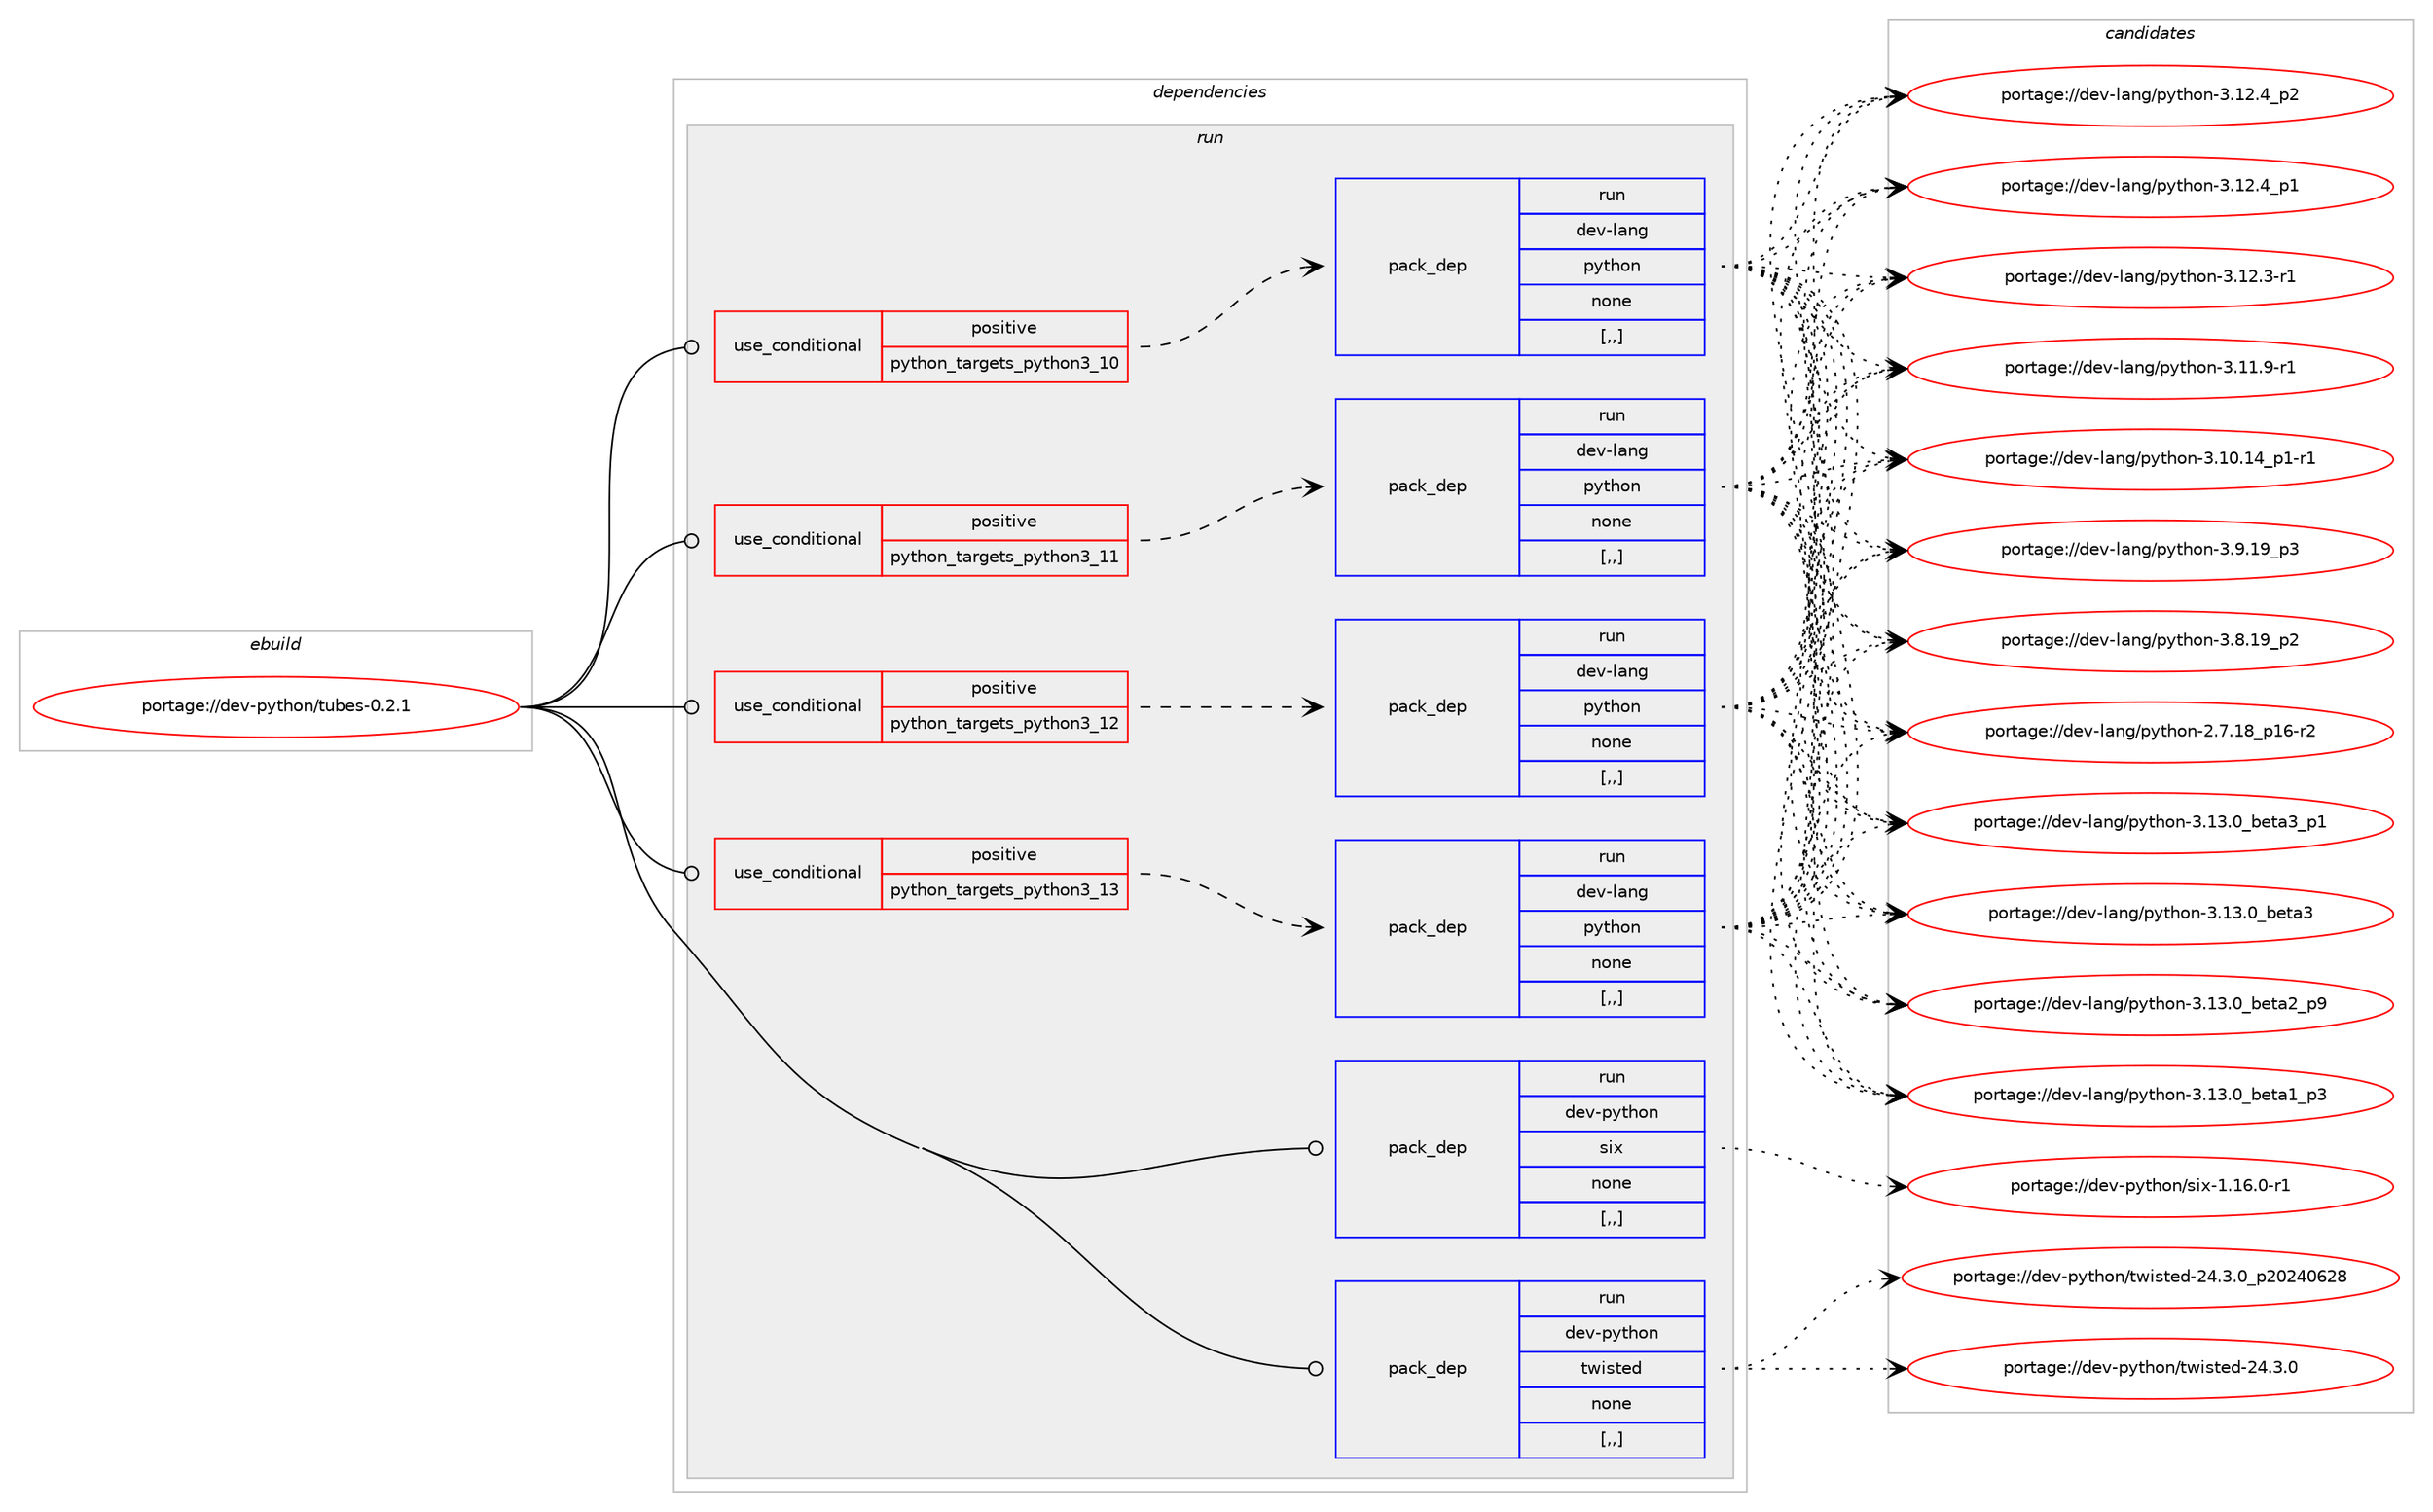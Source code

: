 digraph prolog {

# *************
# Graph options
# *************

newrank=true;
concentrate=true;
compound=true;
graph [rankdir=LR,fontname=Helvetica,fontsize=10,ranksep=1.5];#, ranksep=2.5, nodesep=0.2];
edge  [arrowhead=vee];
node  [fontname=Helvetica,fontsize=10];

# **********
# The ebuild
# **********

subgraph cluster_leftcol {
color=gray;
label=<<i>ebuild</i>>;
id [label="portage://dev-python/tubes-0.2.1", color=red, width=4, href="../dev-python/tubes-0.2.1.svg"];
}

# ****************
# The dependencies
# ****************

subgraph cluster_midcol {
color=gray;
label=<<i>dependencies</i>>;
subgraph cluster_compile {
fillcolor="#eeeeee";
style=filled;
label=<<i>compile</i>>;
}
subgraph cluster_compileandrun {
fillcolor="#eeeeee";
style=filled;
label=<<i>compile and run</i>>;
}
subgraph cluster_run {
fillcolor="#eeeeee";
style=filled;
label=<<i>run</i>>;
subgraph cond40491 {
dependency165716 [label=<<TABLE BORDER="0" CELLBORDER="1" CELLSPACING="0" CELLPADDING="4"><TR><TD ROWSPAN="3" CELLPADDING="10">use_conditional</TD></TR><TR><TD>positive</TD></TR><TR><TD>python_targets_python3_10</TD></TR></TABLE>>, shape=none, color=red];
subgraph pack123952 {
dependency165717 [label=<<TABLE BORDER="0" CELLBORDER="1" CELLSPACING="0" CELLPADDING="4" WIDTH="220"><TR><TD ROWSPAN="6" CELLPADDING="30">pack_dep</TD></TR><TR><TD WIDTH="110">run</TD></TR><TR><TD>dev-lang</TD></TR><TR><TD>python</TD></TR><TR><TD>none</TD></TR><TR><TD>[,,]</TD></TR></TABLE>>, shape=none, color=blue];
}
dependency165716:e -> dependency165717:w [weight=20,style="dashed",arrowhead="vee"];
}
id:e -> dependency165716:w [weight=20,style="solid",arrowhead="odot"];
subgraph cond40492 {
dependency165718 [label=<<TABLE BORDER="0" CELLBORDER="1" CELLSPACING="0" CELLPADDING="4"><TR><TD ROWSPAN="3" CELLPADDING="10">use_conditional</TD></TR><TR><TD>positive</TD></TR><TR><TD>python_targets_python3_11</TD></TR></TABLE>>, shape=none, color=red];
subgraph pack123953 {
dependency165719 [label=<<TABLE BORDER="0" CELLBORDER="1" CELLSPACING="0" CELLPADDING="4" WIDTH="220"><TR><TD ROWSPAN="6" CELLPADDING="30">pack_dep</TD></TR><TR><TD WIDTH="110">run</TD></TR><TR><TD>dev-lang</TD></TR><TR><TD>python</TD></TR><TR><TD>none</TD></TR><TR><TD>[,,]</TD></TR></TABLE>>, shape=none, color=blue];
}
dependency165718:e -> dependency165719:w [weight=20,style="dashed",arrowhead="vee"];
}
id:e -> dependency165718:w [weight=20,style="solid",arrowhead="odot"];
subgraph cond40493 {
dependency165720 [label=<<TABLE BORDER="0" CELLBORDER="1" CELLSPACING="0" CELLPADDING="4"><TR><TD ROWSPAN="3" CELLPADDING="10">use_conditional</TD></TR><TR><TD>positive</TD></TR><TR><TD>python_targets_python3_12</TD></TR></TABLE>>, shape=none, color=red];
subgraph pack123954 {
dependency165721 [label=<<TABLE BORDER="0" CELLBORDER="1" CELLSPACING="0" CELLPADDING="4" WIDTH="220"><TR><TD ROWSPAN="6" CELLPADDING="30">pack_dep</TD></TR><TR><TD WIDTH="110">run</TD></TR><TR><TD>dev-lang</TD></TR><TR><TD>python</TD></TR><TR><TD>none</TD></TR><TR><TD>[,,]</TD></TR></TABLE>>, shape=none, color=blue];
}
dependency165720:e -> dependency165721:w [weight=20,style="dashed",arrowhead="vee"];
}
id:e -> dependency165720:w [weight=20,style="solid",arrowhead="odot"];
subgraph cond40494 {
dependency165722 [label=<<TABLE BORDER="0" CELLBORDER="1" CELLSPACING="0" CELLPADDING="4"><TR><TD ROWSPAN="3" CELLPADDING="10">use_conditional</TD></TR><TR><TD>positive</TD></TR><TR><TD>python_targets_python3_13</TD></TR></TABLE>>, shape=none, color=red];
subgraph pack123955 {
dependency165723 [label=<<TABLE BORDER="0" CELLBORDER="1" CELLSPACING="0" CELLPADDING="4" WIDTH="220"><TR><TD ROWSPAN="6" CELLPADDING="30">pack_dep</TD></TR><TR><TD WIDTH="110">run</TD></TR><TR><TD>dev-lang</TD></TR><TR><TD>python</TD></TR><TR><TD>none</TD></TR><TR><TD>[,,]</TD></TR></TABLE>>, shape=none, color=blue];
}
dependency165722:e -> dependency165723:w [weight=20,style="dashed",arrowhead="vee"];
}
id:e -> dependency165722:w [weight=20,style="solid",arrowhead="odot"];
subgraph pack123956 {
dependency165724 [label=<<TABLE BORDER="0" CELLBORDER="1" CELLSPACING="0" CELLPADDING="4" WIDTH="220"><TR><TD ROWSPAN="6" CELLPADDING="30">pack_dep</TD></TR><TR><TD WIDTH="110">run</TD></TR><TR><TD>dev-python</TD></TR><TR><TD>six</TD></TR><TR><TD>none</TD></TR><TR><TD>[,,]</TD></TR></TABLE>>, shape=none, color=blue];
}
id:e -> dependency165724:w [weight=20,style="solid",arrowhead="odot"];
subgraph pack123957 {
dependency165725 [label=<<TABLE BORDER="0" CELLBORDER="1" CELLSPACING="0" CELLPADDING="4" WIDTH="220"><TR><TD ROWSPAN="6" CELLPADDING="30">pack_dep</TD></TR><TR><TD WIDTH="110">run</TD></TR><TR><TD>dev-python</TD></TR><TR><TD>twisted</TD></TR><TR><TD>none</TD></TR><TR><TD>[,,]</TD></TR></TABLE>>, shape=none, color=blue];
}
id:e -> dependency165725:w [weight=20,style="solid",arrowhead="odot"];
}
}

# **************
# The candidates
# **************

subgraph cluster_choices {
rank=same;
color=gray;
label=<<i>candidates</i>>;

subgraph choice123952 {
color=black;
nodesep=1;
choice10010111845108971101034711212111610411111045514649514648959810111697519511249 [label="portage://dev-lang/python-3.13.0_beta3_p1", color=red, width=4,href="../dev-lang/python-3.13.0_beta3_p1.svg"];
choice1001011184510897110103471121211161041111104551464951464895981011169751 [label="portage://dev-lang/python-3.13.0_beta3", color=red, width=4,href="../dev-lang/python-3.13.0_beta3.svg"];
choice10010111845108971101034711212111610411111045514649514648959810111697509511257 [label="portage://dev-lang/python-3.13.0_beta2_p9", color=red, width=4,href="../dev-lang/python-3.13.0_beta2_p9.svg"];
choice10010111845108971101034711212111610411111045514649514648959810111697499511251 [label="portage://dev-lang/python-3.13.0_beta1_p3", color=red, width=4,href="../dev-lang/python-3.13.0_beta1_p3.svg"];
choice100101118451089711010347112121116104111110455146495046529511250 [label="portage://dev-lang/python-3.12.4_p2", color=red, width=4,href="../dev-lang/python-3.12.4_p2.svg"];
choice100101118451089711010347112121116104111110455146495046529511249 [label="portage://dev-lang/python-3.12.4_p1", color=red, width=4,href="../dev-lang/python-3.12.4_p1.svg"];
choice100101118451089711010347112121116104111110455146495046514511449 [label="portage://dev-lang/python-3.12.3-r1", color=red, width=4,href="../dev-lang/python-3.12.3-r1.svg"];
choice100101118451089711010347112121116104111110455146494946574511449 [label="portage://dev-lang/python-3.11.9-r1", color=red, width=4,href="../dev-lang/python-3.11.9-r1.svg"];
choice100101118451089711010347112121116104111110455146494846495295112494511449 [label="portage://dev-lang/python-3.10.14_p1-r1", color=red, width=4,href="../dev-lang/python-3.10.14_p1-r1.svg"];
choice100101118451089711010347112121116104111110455146574649579511251 [label="portage://dev-lang/python-3.9.19_p3", color=red, width=4,href="../dev-lang/python-3.9.19_p3.svg"];
choice100101118451089711010347112121116104111110455146564649579511250 [label="portage://dev-lang/python-3.8.19_p2", color=red, width=4,href="../dev-lang/python-3.8.19_p2.svg"];
choice100101118451089711010347112121116104111110455046554649569511249544511450 [label="portage://dev-lang/python-2.7.18_p16-r2", color=red, width=4,href="../dev-lang/python-2.7.18_p16-r2.svg"];
dependency165717:e -> choice10010111845108971101034711212111610411111045514649514648959810111697519511249:w [style=dotted,weight="100"];
dependency165717:e -> choice1001011184510897110103471121211161041111104551464951464895981011169751:w [style=dotted,weight="100"];
dependency165717:e -> choice10010111845108971101034711212111610411111045514649514648959810111697509511257:w [style=dotted,weight="100"];
dependency165717:e -> choice10010111845108971101034711212111610411111045514649514648959810111697499511251:w [style=dotted,weight="100"];
dependency165717:e -> choice100101118451089711010347112121116104111110455146495046529511250:w [style=dotted,weight="100"];
dependency165717:e -> choice100101118451089711010347112121116104111110455146495046529511249:w [style=dotted,weight="100"];
dependency165717:e -> choice100101118451089711010347112121116104111110455146495046514511449:w [style=dotted,weight="100"];
dependency165717:e -> choice100101118451089711010347112121116104111110455146494946574511449:w [style=dotted,weight="100"];
dependency165717:e -> choice100101118451089711010347112121116104111110455146494846495295112494511449:w [style=dotted,weight="100"];
dependency165717:e -> choice100101118451089711010347112121116104111110455146574649579511251:w [style=dotted,weight="100"];
dependency165717:e -> choice100101118451089711010347112121116104111110455146564649579511250:w [style=dotted,weight="100"];
dependency165717:e -> choice100101118451089711010347112121116104111110455046554649569511249544511450:w [style=dotted,weight="100"];
}
subgraph choice123953 {
color=black;
nodesep=1;
choice10010111845108971101034711212111610411111045514649514648959810111697519511249 [label="portage://dev-lang/python-3.13.0_beta3_p1", color=red, width=4,href="../dev-lang/python-3.13.0_beta3_p1.svg"];
choice1001011184510897110103471121211161041111104551464951464895981011169751 [label="portage://dev-lang/python-3.13.0_beta3", color=red, width=4,href="../dev-lang/python-3.13.0_beta3.svg"];
choice10010111845108971101034711212111610411111045514649514648959810111697509511257 [label="portage://dev-lang/python-3.13.0_beta2_p9", color=red, width=4,href="../dev-lang/python-3.13.0_beta2_p9.svg"];
choice10010111845108971101034711212111610411111045514649514648959810111697499511251 [label="portage://dev-lang/python-3.13.0_beta1_p3", color=red, width=4,href="../dev-lang/python-3.13.0_beta1_p3.svg"];
choice100101118451089711010347112121116104111110455146495046529511250 [label="portage://dev-lang/python-3.12.4_p2", color=red, width=4,href="../dev-lang/python-3.12.4_p2.svg"];
choice100101118451089711010347112121116104111110455146495046529511249 [label="portage://dev-lang/python-3.12.4_p1", color=red, width=4,href="../dev-lang/python-3.12.4_p1.svg"];
choice100101118451089711010347112121116104111110455146495046514511449 [label="portage://dev-lang/python-3.12.3-r1", color=red, width=4,href="../dev-lang/python-3.12.3-r1.svg"];
choice100101118451089711010347112121116104111110455146494946574511449 [label="portage://dev-lang/python-3.11.9-r1", color=red, width=4,href="../dev-lang/python-3.11.9-r1.svg"];
choice100101118451089711010347112121116104111110455146494846495295112494511449 [label="portage://dev-lang/python-3.10.14_p1-r1", color=red, width=4,href="../dev-lang/python-3.10.14_p1-r1.svg"];
choice100101118451089711010347112121116104111110455146574649579511251 [label="portage://dev-lang/python-3.9.19_p3", color=red, width=4,href="../dev-lang/python-3.9.19_p3.svg"];
choice100101118451089711010347112121116104111110455146564649579511250 [label="portage://dev-lang/python-3.8.19_p2", color=red, width=4,href="../dev-lang/python-3.8.19_p2.svg"];
choice100101118451089711010347112121116104111110455046554649569511249544511450 [label="portage://dev-lang/python-2.7.18_p16-r2", color=red, width=4,href="../dev-lang/python-2.7.18_p16-r2.svg"];
dependency165719:e -> choice10010111845108971101034711212111610411111045514649514648959810111697519511249:w [style=dotted,weight="100"];
dependency165719:e -> choice1001011184510897110103471121211161041111104551464951464895981011169751:w [style=dotted,weight="100"];
dependency165719:e -> choice10010111845108971101034711212111610411111045514649514648959810111697509511257:w [style=dotted,weight="100"];
dependency165719:e -> choice10010111845108971101034711212111610411111045514649514648959810111697499511251:w [style=dotted,weight="100"];
dependency165719:e -> choice100101118451089711010347112121116104111110455146495046529511250:w [style=dotted,weight="100"];
dependency165719:e -> choice100101118451089711010347112121116104111110455146495046529511249:w [style=dotted,weight="100"];
dependency165719:e -> choice100101118451089711010347112121116104111110455146495046514511449:w [style=dotted,weight="100"];
dependency165719:e -> choice100101118451089711010347112121116104111110455146494946574511449:w [style=dotted,weight="100"];
dependency165719:e -> choice100101118451089711010347112121116104111110455146494846495295112494511449:w [style=dotted,weight="100"];
dependency165719:e -> choice100101118451089711010347112121116104111110455146574649579511251:w [style=dotted,weight="100"];
dependency165719:e -> choice100101118451089711010347112121116104111110455146564649579511250:w [style=dotted,weight="100"];
dependency165719:e -> choice100101118451089711010347112121116104111110455046554649569511249544511450:w [style=dotted,weight="100"];
}
subgraph choice123954 {
color=black;
nodesep=1;
choice10010111845108971101034711212111610411111045514649514648959810111697519511249 [label="portage://dev-lang/python-3.13.0_beta3_p1", color=red, width=4,href="../dev-lang/python-3.13.0_beta3_p1.svg"];
choice1001011184510897110103471121211161041111104551464951464895981011169751 [label="portage://dev-lang/python-3.13.0_beta3", color=red, width=4,href="../dev-lang/python-3.13.0_beta3.svg"];
choice10010111845108971101034711212111610411111045514649514648959810111697509511257 [label="portage://dev-lang/python-3.13.0_beta2_p9", color=red, width=4,href="../dev-lang/python-3.13.0_beta2_p9.svg"];
choice10010111845108971101034711212111610411111045514649514648959810111697499511251 [label="portage://dev-lang/python-3.13.0_beta1_p3", color=red, width=4,href="../dev-lang/python-3.13.0_beta1_p3.svg"];
choice100101118451089711010347112121116104111110455146495046529511250 [label="portage://dev-lang/python-3.12.4_p2", color=red, width=4,href="../dev-lang/python-3.12.4_p2.svg"];
choice100101118451089711010347112121116104111110455146495046529511249 [label="portage://dev-lang/python-3.12.4_p1", color=red, width=4,href="../dev-lang/python-3.12.4_p1.svg"];
choice100101118451089711010347112121116104111110455146495046514511449 [label="portage://dev-lang/python-3.12.3-r1", color=red, width=4,href="../dev-lang/python-3.12.3-r1.svg"];
choice100101118451089711010347112121116104111110455146494946574511449 [label="portage://dev-lang/python-3.11.9-r1", color=red, width=4,href="../dev-lang/python-3.11.9-r1.svg"];
choice100101118451089711010347112121116104111110455146494846495295112494511449 [label="portage://dev-lang/python-3.10.14_p1-r1", color=red, width=4,href="../dev-lang/python-3.10.14_p1-r1.svg"];
choice100101118451089711010347112121116104111110455146574649579511251 [label="portage://dev-lang/python-3.9.19_p3", color=red, width=4,href="../dev-lang/python-3.9.19_p3.svg"];
choice100101118451089711010347112121116104111110455146564649579511250 [label="portage://dev-lang/python-3.8.19_p2", color=red, width=4,href="../dev-lang/python-3.8.19_p2.svg"];
choice100101118451089711010347112121116104111110455046554649569511249544511450 [label="portage://dev-lang/python-2.7.18_p16-r2", color=red, width=4,href="../dev-lang/python-2.7.18_p16-r2.svg"];
dependency165721:e -> choice10010111845108971101034711212111610411111045514649514648959810111697519511249:w [style=dotted,weight="100"];
dependency165721:e -> choice1001011184510897110103471121211161041111104551464951464895981011169751:w [style=dotted,weight="100"];
dependency165721:e -> choice10010111845108971101034711212111610411111045514649514648959810111697509511257:w [style=dotted,weight="100"];
dependency165721:e -> choice10010111845108971101034711212111610411111045514649514648959810111697499511251:w [style=dotted,weight="100"];
dependency165721:e -> choice100101118451089711010347112121116104111110455146495046529511250:w [style=dotted,weight="100"];
dependency165721:e -> choice100101118451089711010347112121116104111110455146495046529511249:w [style=dotted,weight="100"];
dependency165721:e -> choice100101118451089711010347112121116104111110455146495046514511449:w [style=dotted,weight="100"];
dependency165721:e -> choice100101118451089711010347112121116104111110455146494946574511449:w [style=dotted,weight="100"];
dependency165721:e -> choice100101118451089711010347112121116104111110455146494846495295112494511449:w [style=dotted,weight="100"];
dependency165721:e -> choice100101118451089711010347112121116104111110455146574649579511251:w [style=dotted,weight="100"];
dependency165721:e -> choice100101118451089711010347112121116104111110455146564649579511250:w [style=dotted,weight="100"];
dependency165721:e -> choice100101118451089711010347112121116104111110455046554649569511249544511450:w [style=dotted,weight="100"];
}
subgraph choice123955 {
color=black;
nodesep=1;
choice10010111845108971101034711212111610411111045514649514648959810111697519511249 [label="portage://dev-lang/python-3.13.0_beta3_p1", color=red, width=4,href="../dev-lang/python-3.13.0_beta3_p1.svg"];
choice1001011184510897110103471121211161041111104551464951464895981011169751 [label="portage://dev-lang/python-3.13.0_beta3", color=red, width=4,href="../dev-lang/python-3.13.0_beta3.svg"];
choice10010111845108971101034711212111610411111045514649514648959810111697509511257 [label="portage://dev-lang/python-3.13.0_beta2_p9", color=red, width=4,href="../dev-lang/python-3.13.0_beta2_p9.svg"];
choice10010111845108971101034711212111610411111045514649514648959810111697499511251 [label="portage://dev-lang/python-3.13.0_beta1_p3", color=red, width=4,href="../dev-lang/python-3.13.0_beta1_p3.svg"];
choice100101118451089711010347112121116104111110455146495046529511250 [label="portage://dev-lang/python-3.12.4_p2", color=red, width=4,href="../dev-lang/python-3.12.4_p2.svg"];
choice100101118451089711010347112121116104111110455146495046529511249 [label="portage://dev-lang/python-3.12.4_p1", color=red, width=4,href="../dev-lang/python-3.12.4_p1.svg"];
choice100101118451089711010347112121116104111110455146495046514511449 [label="portage://dev-lang/python-3.12.3-r1", color=red, width=4,href="../dev-lang/python-3.12.3-r1.svg"];
choice100101118451089711010347112121116104111110455146494946574511449 [label="portage://dev-lang/python-3.11.9-r1", color=red, width=4,href="../dev-lang/python-3.11.9-r1.svg"];
choice100101118451089711010347112121116104111110455146494846495295112494511449 [label="portage://dev-lang/python-3.10.14_p1-r1", color=red, width=4,href="../dev-lang/python-3.10.14_p1-r1.svg"];
choice100101118451089711010347112121116104111110455146574649579511251 [label="portage://dev-lang/python-3.9.19_p3", color=red, width=4,href="../dev-lang/python-3.9.19_p3.svg"];
choice100101118451089711010347112121116104111110455146564649579511250 [label="portage://dev-lang/python-3.8.19_p2", color=red, width=4,href="../dev-lang/python-3.8.19_p2.svg"];
choice100101118451089711010347112121116104111110455046554649569511249544511450 [label="portage://dev-lang/python-2.7.18_p16-r2", color=red, width=4,href="../dev-lang/python-2.7.18_p16-r2.svg"];
dependency165723:e -> choice10010111845108971101034711212111610411111045514649514648959810111697519511249:w [style=dotted,weight="100"];
dependency165723:e -> choice1001011184510897110103471121211161041111104551464951464895981011169751:w [style=dotted,weight="100"];
dependency165723:e -> choice10010111845108971101034711212111610411111045514649514648959810111697509511257:w [style=dotted,weight="100"];
dependency165723:e -> choice10010111845108971101034711212111610411111045514649514648959810111697499511251:w [style=dotted,weight="100"];
dependency165723:e -> choice100101118451089711010347112121116104111110455146495046529511250:w [style=dotted,weight="100"];
dependency165723:e -> choice100101118451089711010347112121116104111110455146495046529511249:w [style=dotted,weight="100"];
dependency165723:e -> choice100101118451089711010347112121116104111110455146495046514511449:w [style=dotted,weight="100"];
dependency165723:e -> choice100101118451089711010347112121116104111110455146494946574511449:w [style=dotted,weight="100"];
dependency165723:e -> choice100101118451089711010347112121116104111110455146494846495295112494511449:w [style=dotted,weight="100"];
dependency165723:e -> choice100101118451089711010347112121116104111110455146574649579511251:w [style=dotted,weight="100"];
dependency165723:e -> choice100101118451089711010347112121116104111110455146564649579511250:w [style=dotted,weight="100"];
dependency165723:e -> choice100101118451089711010347112121116104111110455046554649569511249544511450:w [style=dotted,weight="100"];
}
subgraph choice123956 {
color=black;
nodesep=1;
choice1001011184511212111610411111047115105120454946495446484511449 [label="portage://dev-python/six-1.16.0-r1", color=red, width=4,href="../dev-python/six-1.16.0-r1.svg"];
dependency165724:e -> choice1001011184511212111610411111047115105120454946495446484511449:w [style=dotted,weight="100"];
}
subgraph choice123957 {
color=black;
nodesep=1;
choice100101118451121211161041111104711611910511511610110045505246514648951125048505248545056 [label="portage://dev-python/twisted-24.3.0_p20240628", color=red, width=4,href="../dev-python/twisted-24.3.0_p20240628.svg"];
choice100101118451121211161041111104711611910511511610110045505246514648 [label="portage://dev-python/twisted-24.3.0", color=red, width=4,href="../dev-python/twisted-24.3.0.svg"];
dependency165725:e -> choice100101118451121211161041111104711611910511511610110045505246514648951125048505248545056:w [style=dotted,weight="100"];
dependency165725:e -> choice100101118451121211161041111104711611910511511610110045505246514648:w [style=dotted,weight="100"];
}
}

}
